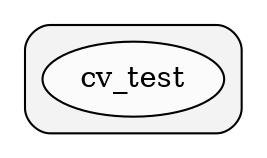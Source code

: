 digraph G {
    graph [rankdir=TB];
    subgraph cluster_G {

        graph [style="filled,rounded",fillcolor="#80808018", label=""];
        cv_test [label="cv_test", style="filled", fillcolor="#ffffffb2", fontcolor="#000000", group="0"];
    }
    }
